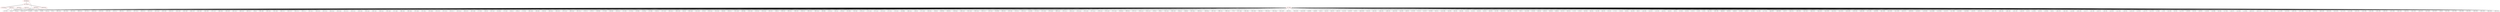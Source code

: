 graph {
	563 [label="(563) R1_T1" color=red]
	239 [label="(239) J5"]
	9 [label="(9) U1"]
	562 [label="(562) U1_T1"]
	564 [label="(564) R2_T1" color=red]
	9 [label="(9) U1"]
	212 [label="(212) J4"]
	217 [label="(217) R71"]
	562 [label="(562) U1_T1"]
	565 [label="(565) R3_T1" color=red]
	9 [label="(9) U1"]
	562 [label="(562) U1_T1"]
	566 [label="(566) R4_T1" color=red]
	105 [label="(105) U9"]
	4 [label="(4) TP3"]
	239 [label="(239) J5"]
	174 [label="(174) R57"]
	9 [label="(9) U1"]
	562 [label="(562) U1_T1"]
	567 [label="(567) T80_P3" color=red]
	568 [label="(568) R81_P3"]
	570 [label="(570) R82_P3"]
	569 [label="(569) R80_P3"]
	568 [label="(568) R81_P3" color=red]
	8 [label="(8) U3"]
	567 [label="(567) T80_P3"]
	569 [label="(569) R80_P3" color=red]
	562 [label="(562) U1_T1"]
	567 [label="(567) T80_P3"]
	570 [label="(570) R82_P3" color=red]
	9 [label="(9) U1"]
	567 [label="(567) T80_P3"]
	571 [label="(571) GND" color=red]
	396 [label="(396) C223"]
	395 [label="(395) C174"]
	394 [label="(394) C170"]
	414 [label="(414) C164"]
	412 [label="(412) C200"]
	413 [label="(413) C201"]
	406 [label="(406) C181"]
	407 [label="(407) C185"]
	411 [label="(411) C196"]
	209 [label="(209) R65"]
	408 [label="(408) C189"]
	409 [label="(409) C193"]
	410 [label="(410) C192"]
	417 [label="(417) C176"]
	415 [label="(415) C168"]
	433 [label="(433) C182"]
	204 [label="(204) C269"]
	434 [label="(434) C186"]
	435 [label="(435) C188"]
	436 [label="(436) C197"]
	437 [label="(437) C204"]
	432 [label="(432) C125"]
	416 [label="(416) C172"]
	431 [label="(431) C123"]
	418 [label="(418) C179"]
	419 [label="(419) C183"]
	420 [label="(420) C187"]
	195 [label="(195) J3"]
	421 [label="(421) C191"]
	422 [label="(422) C195"]
	423 [label="(423) C198"]
	424 [label="(424) C202"]
	403 [label="(403) C232"]
	397 [label="(397) C225"]
	404 [label="(404) C234"]
	399 [label="(399) C224"]
	400 [label="(400) C226"]
	401 [label="(401) C228"]
	402 [label="(402) C230"]
	398 [label="(398) C222"]
	427 [label="(427) C217"]
	428 [label="(428) C219"]
	429 [label="(429) C235"]
	430 [label="(430) C236"]
	202 [label="(202) U11"]
	383 [label="(383) C231"]
	208 [label="(208) C275"]
	207 [label="(207) C274"]
	206 [label="(206) C273"]
	405 [label="(405) C220"]
	447 [label="(447) C124"]
	439 [label="(439) C206"]
	440 [label="(440) C207"]
	441 [label="(441) C156"]
	442 [label="(442) C169"]
	443 [label="(443) C178"]
	444 [label="(444) C184"]
	445 [label="(445) C190"]
	197 [label="(197) C110"]
	446 [label="(446) C194"]
	196 [label="(196) C109"]
	455 [label="(455) C122"]
	448 [label="(448) C126"]
	449 [label="(449) C127"]
	194 [label="(194) J2"]
	465 [label="(465) C288"]
	450 [label="(450) C155"]
	451 [label="(451) C160"]
	452 [label="(452) C171"]
	453 [label="(453) C173"]
	454 [label="(454) C175"]
	198 [label="(198) C111"]
	457 [label="(457) C227"]
	458 [label="(458) C229"]
	459 [label="(459) C233"]
	464 [label="(464) C264"]
	460 [label="(460) C246"]
	461 [label="(461) C247"]
	462 [label="(462) C252"]
	463 [label="(463) C260"]
	392 [label="(392) C162"]
	438 [label="(438) C205"]
	426 [label="(426) C215"]
	393 [label="(393) C166"]
	471 [label="(471) C282"]
	468 [label="(468) C285"]
	469 [label="(469) C284"]
	470 [label="(470) C283"]
	472 [label="(472) C281"]
	473 [label="(473) C280"]
	474 [label="(474) C279"]
	475 [label="(475) C278"]
	476 [label="(476) C277"]
	425 [label="(425) C213"]
	466 [label="(466) C287"]
	467 [label="(467) C286"]
	9 [label="(9) U1"]
	172 [label="(172) C82"]
	106 [label="(106) U8"]
	107 [label="(107) U10"]
	181 [label="(181) R50"]
	173 [label="(173) C83"]
	105 [label="(105) U9"]
	104 [label="(104) U5"]
	108 [label="(108) U4"]
	170 [label="(170) C80"]
	382 [label="(382) C208"]
	166 [label="(166) C98"]
	168 [label="(168) C99"]
	169 [label="(169) C102"]
	203 [label="(203) C270"]
	379 [label="(379) C216"]
	380 [label="(380) C218"]
	381 [label="(381) C221"]
	178 [label="(178) C71"]
	179 [label="(179) U7"]
	162 [label="(162) R58"]
	176 [label="(176) C69"]
	148 [label="(148) C88"]
	149 [label="(149) C101"]
	151 [label="(151) R52"]
	171 [label="(171) C81"]
	153 [label="(153) R61"]
	155 [label="(155) R54"]
	157 [label="(157) R63"]
	146 [label="(146) C87"]
	147 [label="(147) C100"]
	325 [label="(325) C147"]
	306 [label="(306) C138"]
	241 [label="(241) J6"]
	324 [label="(324) C146"]
	314 [label="(314) C139"]
	237 [label="(237) J8"]
	310 [label="(310) C141"]
	301 [label="(301) U28"]
	242 [label="(242) JP3"]
	234 [label="(234) U17"]
	322 [label="(322) C148"]
	238 [label="(238) FB4"]
	323 [label="(323) C149"]
	319 [label="(319) U26"]
	318 [label="(318) C140"]
	321 [label="(321) U27"]
	239 [label="(239) J5"]
	240 [label="(240) X1"]
	299 [label="(299) U30"]
	300 [label="(300) U31"]
	295 [label="(295) U29"]
	296 [label="(296) U23"]
	284 [label="(284) C132"]
	285 [label="(285) C133"]
	288 [label="(288) R98"]
	274 [label="(274) U21"]
	287 [label="(287) Q2"]
	279 [label="(279) J10"]
	252 [label="(252) DS6"]
	251 [label="(251) DS5"]
	278 [label="(278) C137"]
	275 [label="(275) C134"]
	257 [label="(257) U18"]
	276 [label="(276) C135"]
	272 [label="(272) U22"]
	273 [label="(273) U20"]
	249 [label="(249) R88"]
	248 [label="(248) C131"]
	283 [label="(283) D5"]
	277 [label="(277) C136"]
	256 [label="(256) SW1"]
	282 [label="(282) D4"]
	359 [label="(359) FB5"]
	228 [label="(228) R75"]
	353 [label="(353) R125"]
	230 [label="(230) C116"]
	231 [label="(231) C118"]
	232 [label="(232) C114"]
	233 [label="(233) C117"]
	227 [label="(227) U13"]
	212 [label="(212) J4"]
	355 [label="(355) FB6"]
	356 [label="(356) U35"]
	357 [label="(357) U36"]
	210 [label="(210) U12"]
	229 [label="(229) C115"]
	211 [label="(211) BT1"]
	372 [label="(372) U32"]
	271 [label="(271) C130"]
	270 [label="(270) C128"]
	269 [label="(269) C119"]
	376 [label="(376) C157"]
	263 [label="(263) C129"]
	374 [label="(374) C150"]
	375 [label="(375) C158"]
	377 [label="(377) C121"]
	378 [label="(378) C120"]
	370 [label="(370) C153"]
	371 [label="(371) C154"]
	262 [label="(262) DS3"]
	366 [label="(366) U34"]
	337 [label="(337) U37"]
	226 [label="(226) C113"]
	225 [label="(225) C112"]
	223 [label="(223) D1"]
	350 [label="(350) J7"]
	221 [label="(221) U14"]
	340 [label="(340) C159"]
	342 [label="(342) J13"]
	346 [label="(346) JP4"]
	347 [label="(347) R122"]
	348 [label="(348) R123"]
	349 [label="(349) R124"]
	367 [label="(367) U33"]
	368 [label="(368) C151"]
	369 [label="(369) C152"]
	8 [label="(8) U3"]
	7 [label="(7) U2"]
	527 [label="(527) C248"]
	536 [label="(536) C265"]
	535 [label="(535) C258"]
	534 [label="(534) C257"]
	533 [label="(533) C255"]
	532 [label="(532) C254"]
	531 [label="(531) C253"]
	530 [label="(530) C251"]
	529 [label="(529) C250"]
	528 [label="(528) C249"]
	39 [label="(39) R30"]
	38 [label="(38) R29"]
	54 [label="(54) C2"]
	50 [label="(50) C13"]
	46 [label="(46) C32"]
	49 [label="(49) C10"]
	51 [label="(51) C16"]
	45 [label="(45) C29"]
	55 [label="(55) C5"]
	509 [label="(509) C256"]
	52 [label="(52) C19"]
	503 [label="(503) U42"]
	508 [label="(508) C261"]
	496 [label="(496) U43"]
	494 [label="(494) C244"]
	44 [label="(44) C49"]
	48 [label="(48) C52"]
	47 [label="(47) C28"]
	75 [label="(75) C15"]
	53 [label="(53) C22"]
	59 [label="(59) C60"]
	65 [label="(65) C11"]
	553 [label="(553) C266"]
	58 [label="(58) C59"]
	89 [label="(89) C36"]
	93 [label="(93) C48"]
	92 [label="(92) C45"]
	91 [label="(91) C42"]
	90 [label="(90) C39"]
	94 [label="(94) C51"]
	88 [label="(88) C33"]
	87 [label="(87) C30"]
	550 [label="(550) R152"]
	86 [label="(86) C53"]
	57 [label="(57) C25"]
	56 [label="(56) C1"]
	551 [label="(551) U49"]
	70 [label="(70) C26"]
	559 [label="(559) Q4"]
	69 [label="(69) C23"]
	68 [label="(68) C20"]
	558 [label="(558) Q3"]
	67 [label="(67) C17"]
	66 [label="(66) C14"]
	71 [label="(71) C3"]
	79 [label="(79) C27"]
	83 [label="(83) C44"]
	82 [label="(82) C41"]
	81 [label="(81) C38"]
	80 [label="(80) C35"]
	78 [label="(78) C24"]
	77 [label="(77) C21"]
	76 [label="(76) C18"]
	96 [label="(96) C61"]
	85 [label="(85) C50"]
	99 [label="(99) C7"]
	103 [label="(103) C58"]
	102 [label="(102) C57"]
	101 [label="(101) C34"]
	100 [label="(100) C31"]
	84 [label="(84) C47"]
	98 [label="(98) C4"]
	97 [label="(97) C62"]
	95 [label="(95) C54"]
	74 [label="(74) C12"]
	73 [label="(73) C9"]
	72 [label="(72) C6"]
	481 [label="(481) U41"]
	487 [label="(487) U46"]
	486 [label="(486) J18"]
	485 [label="(485) D8"]
	484 [label="(484) J16"]
	43 [label="(43) C46"]
	478 [label="(478) J17"]
	42 [label="(42) C43"]
	41 [label="(41) C40"]
	477 [label="(477) U45"]
	488 [label="(488) SW3"]
	490 [label="(490) R138"]
	40 [label="(40) C37"]
	545 [label="(545) C211"]
	549 [label="(549) C245"]
	547 [label="(547) C212"]
	546 [label="(546) C214"]
	544 [label="(544) C210"]
	543 [label="(543) C209"]
	542 [label="(542) C241"]
	541 [label="(541) C242"]
	540 [label="(540) C259"]
	539 [label="(539) C243"]
	538 [label="(538) C263"]
	537 [label="(537) C262"]
	493 [label="(493) FB9"]
	491 [label="(491) C238"]
	502 [label="(502) C240"]
	501 [label="(501) C239"]
	500 [label="(500) C237"]
	499 [label="(499) R136"]
	520 [label="(520) R147"]
	519 [label="(519) R146"]
	521 [label="(521) R148"]
	513 [label="(513) R144"]
	512 [label="(512) U47"]
	517 [label="(517) U48"]
	515 [label="(515) R141"]
	516 [label="(516) R142"]
	125 [label="(125) C67"]
	390 [label="(390) C161"]
	391 [label="(391) C177"]
	384 [label="(384) C199"]
	389 [label="(389) C165"]
	386 [label="(386) C163"]
	387 [label="(387) C167"]
	184 [label="(184) C93"]
	61 [label="(61) C8"]
	118 [label="(118) R42"]
	60 [label="(60) C55"]
	120 [label="(120) R45"]
	193 [label="(193) J1"]
	186 [label="(186) C276"]
	385 [label="(385) C203"]
	122 [label="(122) R40"]
	388 [label="(388) C180"]
	191 [label="(191) C77"]
	187 [label="(187) C96"]
	188 [label="(188) C70"]
	189 [label="(189) C68"]
	190 [label="(190) C90"]
	141 [label="(141) C104"]
	140 [label="(140) C92"]
	139 [label="(139) C103"]
	129 [label="(129) C65"]
	132 [label="(132) C79"]
	131 [label="(131) C78"]
	12 [label="(12) R28"]
	11 [label="(11) R2"]
	130 [label="(130) C66"]
	63 [label="(63) C63"]
	111 [label="(111) C76"]
	109 [label="(109) R59"]
	62 [label="(62) C56"]
	138 [label="(138) C91"]
	134 [label="(134) C86"]
	133 [label="(133) R46"]
	64 [label="(64) C64"]
	137 [label="(137) C85"]
	136 [label="(136) C97"]
	135 [label="(135) C84"]
	113 [label="(113) R34"]
	562 [label="(562) U1_T1"]
	563 -- 239
	563 -- 9
	563 -- 562
	564 -- 9
	564 -- 212
	564 -- 217
	564 -- 562
	565 -- 9
	565 -- 562
	566 -- 105
	566 -- 4
	566 -- 239
	566 -- 174
	566 -- 9
	566 -- 562
	567 -- 568
	567 -- 570
	567 -- 569
	568 -- 8
	568 -- 567
	569 -- 562
	569 -- 567
	570 -- 9
	570 -- 567
	571 -- 396
	571 -- 395
	571 -- 394
	571 -- 414
	571 -- 412
	571 -- 413
	571 -- 406
	571 -- 407
	571 -- 411
	571 -- 209
	571 -- 408
	571 -- 409
	571 -- 410
	571 -- 417
	571 -- 415
	571 -- 433
	571 -- 204
	571 -- 434
	571 -- 435
	571 -- 436
	571 -- 437
	571 -- 432
	571 -- 416
	571 -- 431
	571 -- 418
	571 -- 419
	571 -- 420
	571 -- 195
	571 -- 421
	571 -- 422
	571 -- 423
	571 -- 424
	571 -- 403
	571 -- 397
	571 -- 404
	571 -- 399
	571 -- 400
	571 -- 401
	571 -- 402
	571 -- 398
	571 -- 427
	571 -- 428
	571 -- 429
	571 -- 430
	571 -- 202
	571 -- 383
	571 -- 208
	571 -- 207
	571 -- 206
	571 -- 405
	571 -- 447
	571 -- 439
	571 -- 440
	571 -- 441
	571 -- 442
	571 -- 443
	571 -- 444
	571 -- 445
	571 -- 197
	571 -- 446
	571 -- 196
	571 -- 455
	571 -- 448
	571 -- 449
	571 -- 194
	571 -- 465
	571 -- 450
	571 -- 451
	571 -- 452
	571 -- 453
	571 -- 454
	571 -- 198
	571 -- 457
	571 -- 458
	571 -- 459
	571 -- 464
	571 -- 460
	571 -- 461
	571 -- 462
	571 -- 463
	571 -- 392
	571 -- 438
	571 -- 426
	571 -- 393
	571 -- 471
	571 -- 468
	571 -- 469
	571 -- 470
	571 -- 472
	571 -- 473
	571 -- 474
	571 -- 475
	571 -- 476
	571 -- 425
	571 -- 466
	571 -- 467
	571 -- 9
	571 -- 172
	571 -- 106
	571 -- 107
	571 -- 181
	571 -- 173
	571 -- 105
	571 -- 104
	571 -- 108
	571 -- 170
	571 -- 382
	571 -- 166
	571 -- 168
	571 -- 169
	571 -- 203
	571 -- 379
	571 -- 380
	571 -- 381
	571 -- 178
	571 -- 179
	571 -- 162
	571 -- 176
	571 -- 148
	571 -- 149
	571 -- 151
	571 -- 171
	571 -- 153
	571 -- 155
	571 -- 157
	571 -- 146
	571 -- 147
	571 -- 325
	571 -- 306
	571 -- 241
	571 -- 324
	571 -- 314
	571 -- 237
	571 -- 310
	571 -- 301
	571 -- 242
	571 -- 234
	571 -- 322
	571 -- 238
	571 -- 323
	571 -- 319
	571 -- 318
	571 -- 321
	571 -- 239
	571 -- 240
	571 -- 299
	571 -- 300
	571 -- 295
	571 -- 296
	571 -- 284
	571 -- 285
	571 -- 288
	571 -- 274
	571 -- 287
	571 -- 279
	571 -- 252
	571 -- 251
	571 -- 278
	571 -- 275
	571 -- 257
	571 -- 276
	571 -- 272
	571 -- 273
	571 -- 249
	571 -- 248
	571 -- 283
	571 -- 277
	571 -- 256
	571 -- 282
	571 -- 359
	571 -- 228
	571 -- 353
	571 -- 230
	571 -- 231
	571 -- 232
	571 -- 233
	571 -- 227
	571 -- 212
	571 -- 355
	571 -- 356
	571 -- 357
	571 -- 210
	571 -- 229
	571 -- 211
	571 -- 372
	571 -- 271
	571 -- 270
	571 -- 269
	571 -- 376
	571 -- 263
	571 -- 374
	571 -- 375
	571 -- 377
	571 -- 378
	571 -- 370
	571 -- 371
	571 -- 262
	571 -- 366
	571 -- 337
	571 -- 226
	571 -- 225
	571 -- 223
	571 -- 350
	571 -- 221
	571 -- 340
	571 -- 342
	571 -- 346
	571 -- 347
	571 -- 348
	571 -- 349
	571 -- 367
	571 -- 368
	571 -- 369
	571 -- 8
	571 -- 7
	571 -- 527
	571 -- 536
	571 -- 535
	571 -- 534
	571 -- 533
	571 -- 532
	571 -- 531
	571 -- 530
	571 -- 529
	571 -- 528
	571 -- 39
	571 -- 38
	571 -- 54
	571 -- 50
	571 -- 46
	571 -- 49
	571 -- 51
	571 -- 45
	571 -- 55
	571 -- 509
	571 -- 52
	571 -- 503
	571 -- 508
	571 -- 496
	571 -- 494
	571 -- 44
	571 -- 48
	571 -- 47
	571 -- 75
	571 -- 53
	571 -- 59
	571 -- 65
	571 -- 553
	571 -- 58
	571 -- 89
	571 -- 93
	571 -- 92
	571 -- 91
	571 -- 90
	571 -- 94
	571 -- 88
	571 -- 87
	571 -- 550
	571 -- 86
	571 -- 57
	571 -- 56
	571 -- 551
	571 -- 70
	571 -- 559
	571 -- 69
	571 -- 68
	571 -- 558
	571 -- 67
	571 -- 66
	571 -- 71
	571 -- 79
	571 -- 83
	571 -- 82
	571 -- 81
	571 -- 80
	571 -- 78
	571 -- 77
	571 -- 76
	571 -- 96
	571 -- 85
	571 -- 99
	571 -- 103
	571 -- 102
	571 -- 101
	571 -- 100
	571 -- 84
	571 -- 98
	571 -- 97
	571 -- 95
	571 -- 74
	571 -- 73
	571 -- 72
	571 -- 481
	571 -- 487
	571 -- 486
	571 -- 485
	571 -- 484
	571 -- 43
	571 -- 478
	571 -- 42
	571 -- 41
	571 -- 477
	571 -- 488
	571 -- 490
	571 -- 40
	571 -- 545
	571 -- 549
	571 -- 547
	571 -- 546
	571 -- 544
	571 -- 543
	571 -- 542
	571 -- 541
	571 -- 540
	571 -- 539
	571 -- 538
	571 -- 537
	571 -- 493
	571 -- 491
	571 -- 502
	571 -- 501
	571 -- 500
	571 -- 499
	571 -- 520
	571 -- 519
	571 -- 521
	571 -- 513
	571 -- 512
	571 -- 517
	571 -- 515
	571 -- 516
	571 -- 125
	571 -- 390
	571 -- 391
	571 -- 384
	571 -- 389
	571 -- 386
	571 -- 387
	571 -- 184
	571 -- 61
	571 -- 118
	571 -- 60
	571 -- 120
	571 -- 193
	571 -- 186
	571 -- 385
	571 -- 122
	571 -- 388
	571 -- 191
	571 -- 187
	571 -- 188
	571 -- 189
	571 -- 190
	571 -- 141
	571 -- 140
	571 -- 139
	571 -- 129
	571 -- 132
	571 -- 131
	571 -- 12
	571 -- 11
	571 -- 130
	571 -- 63
	571 -- 111
	571 -- 109
	571 -- 62
	571 -- 138
	571 -- 134
	571 -- 133
	571 -- 64
	571 -- 137
	571 -- 136
	571 -- 135
	571 -- 113
	571 -- 562
}